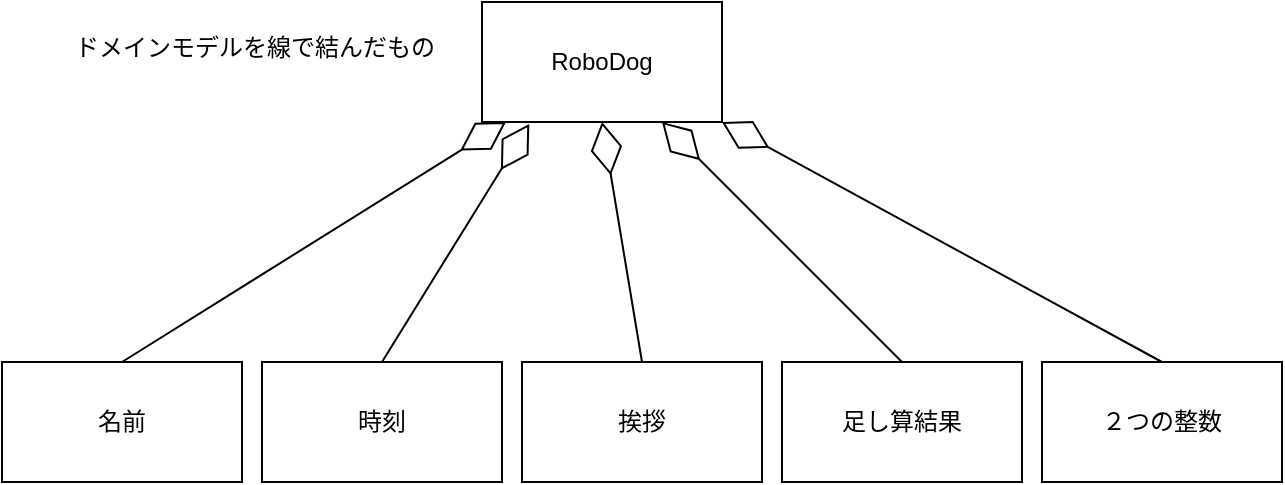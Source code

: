 <mxfile version="28.2.1">
  <diagram id="q8tR0bGeD4eTB6PcI0dm" name="ページ1">
    <mxGraphModel dx="399" dy="498" grid="1" gridSize="10" guides="1" tooltips="1" connect="1" arrows="1" fold="1" page="1" pageScale="1" pageWidth="827" pageHeight="1169" math="0" shadow="0">
      <root>
        <mxCell id="0" />
        <mxCell id="1" parent="0" />
        <mxCell id="2" value="名前" style="whiteSpace=wrap;html=1;" parent="1" vertex="1">
          <mxGeometry x="10" y="190" width="120" height="60" as="geometry" />
        </mxCell>
        <mxCell id="3i8Z3UGkqbPoXYJUMukq-2" value="" style="endArrow=diamondThin;endFill=0;endSize=24;html=1;rounded=0;exitX=0.5;exitY=0;exitDx=0;exitDy=0;" edge="1" parent="1" source="2" target="3i8Z3UGkqbPoXYJUMukq-4">
          <mxGeometry width="160" relative="1" as="geometry">
            <mxPoint x="110" y="260" as="sourcePoint" />
            <mxPoint x="270" y="260" as="targetPoint" />
          </mxGeometry>
        </mxCell>
        <mxCell id="3i8Z3UGkqbPoXYJUMukq-4" value="RoboDog" style="whiteSpace=wrap;html=1;" vertex="1" parent="1">
          <mxGeometry x="250" y="10" width="120" height="60" as="geometry" />
        </mxCell>
        <mxCell id="3i8Z3UGkqbPoXYJUMukq-5" value="時刻" style="whiteSpace=wrap;html=1;" vertex="1" parent="1">
          <mxGeometry x="140" y="190" width="120" height="60" as="geometry" />
        </mxCell>
        <mxCell id="3i8Z3UGkqbPoXYJUMukq-6" value="" style="endArrow=diamondThin;endFill=0;endSize=24;html=1;rounded=0;exitX=0.5;exitY=0;exitDx=0;exitDy=0;entryX=0.197;entryY=1.017;entryDx=0;entryDy=0;entryPerimeter=0;" edge="1" parent="1" source="3i8Z3UGkqbPoXYJUMukq-5" target="3i8Z3UGkqbPoXYJUMukq-4">
          <mxGeometry width="160" relative="1" as="geometry">
            <mxPoint x="350" y="370" as="sourcePoint" />
            <mxPoint x="310" y="90" as="targetPoint" />
          </mxGeometry>
        </mxCell>
        <mxCell id="3i8Z3UGkqbPoXYJUMukq-7" value="挨拶" style="whiteSpace=wrap;html=1;" vertex="1" parent="1">
          <mxGeometry x="270" y="190" width="120" height="60" as="geometry" />
        </mxCell>
        <mxCell id="3i8Z3UGkqbPoXYJUMukq-8" value="" style="endArrow=diamondThin;endFill=0;endSize=24;html=1;rounded=0;exitX=0.5;exitY=0;exitDx=0;exitDy=0;entryX=0.5;entryY=1;entryDx=0;entryDy=0;" edge="1" parent="1" source="3i8Z3UGkqbPoXYJUMukq-7" target="3i8Z3UGkqbPoXYJUMukq-4">
          <mxGeometry width="160" relative="1" as="geometry">
            <mxPoint x="180" y="530" as="sourcePoint" />
            <mxPoint x="250" y="350" as="targetPoint" />
          </mxGeometry>
        </mxCell>
        <mxCell id="3i8Z3UGkqbPoXYJUMukq-9" value="２つの整数" style="whiteSpace=wrap;html=1;" vertex="1" parent="1">
          <mxGeometry x="530" y="190" width="120" height="60" as="geometry" />
        </mxCell>
        <mxCell id="3i8Z3UGkqbPoXYJUMukq-10" value="" style="endArrow=diamondThin;endFill=0;endSize=24;html=1;rounded=0;entryX=1;entryY=1;entryDx=0;entryDy=0;exitX=0.5;exitY=0;exitDx=0;exitDy=0;" edge="1" parent="1" source="3i8Z3UGkqbPoXYJUMukq-9" target="3i8Z3UGkqbPoXYJUMukq-4">
          <mxGeometry width="160" relative="1" as="geometry">
            <mxPoint x="330" y="530" as="sourcePoint" />
            <mxPoint x="400" y="350" as="targetPoint" />
          </mxGeometry>
        </mxCell>
        <mxCell id="3i8Z3UGkqbPoXYJUMukq-11" value="足し算結果" style="whiteSpace=wrap;html=1;" vertex="1" parent="1">
          <mxGeometry x="400" y="190" width="120" height="60" as="geometry" />
        </mxCell>
        <mxCell id="3i8Z3UGkqbPoXYJUMukq-12" value="" style="endArrow=diamondThin;endFill=0;endSize=24;html=1;rounded=0;exitX=0.5;exitY=0;exitDx=0;exitDy=0;" edge="1" parent="1" source="3i8Z3UGkqbPoXYJUMukq-11" target="3i8Z3UGkqbPoXYJUMukq-4">
          <mxGeometry width="160" relative="1" as="geometry">
            <mxPoint x="230" y="750" as="sourcePoint" />
            <mxPoint x="330" y="170" as="targetPoint" />
          </mxGeometry>
        </mxCell>
        <mxCell id="3i8Z3UGkqbPoXYJUMukq-13" value="ドメインモデルを線で結んだもの" style="text;html=1;align=center;verticalAlign=middle;resizable=0;points=[];autosize=1;strokeColor=none;fillColor=none;" vertex="1" parent="1">
          <mxGeometry x="36" y="18" width="200" height="30" as="geometry" />
        </mxCell>
      </root>
    </mxGraphModel>
  </diagram>
</mxfile>
